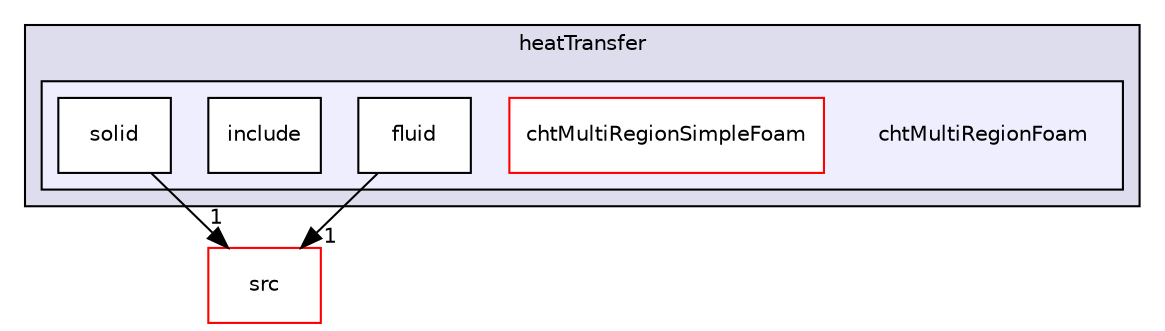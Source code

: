 digraph "applications/solvers/heatTransfer/chtMultiRegionFoam" {
  bgcolor=transparent;
  compound=true
  node [ fontsize="10", fontname="Helvetica"];
  edge [ labelfontsize="10", labelfontname="Helvetica"];
  subgraph clusterdir_faee72e18493b47f6f5cdf576f4c62ea {
    graph [ bgcolor="#ddddee", pencolor="black", label="heatTransfer" fontname="Helvetica", fontsize="10", URL="dir_faee72e18493b47f6f5cdf576f4c62ea.html"]
  subgraph clusterdir_b757d9b58d85b680e78ff2fbfc645379 {
    graph [ bgcolor="#eeeeff", pencolor="black", label="" URL="dir_b757d9b58d85b680e78ff2fbfc645379.html"];
    dir_b757d9b58d85b680e78ff2fbfc645379 [shape=plaintext label="chtMultiRegionFoam"];
    dir_7ecfd1dac3553496cb15f774e1c2dc42 [shape=box label="chtMultiRegionSimpleFoam" color="red" fillcolor="white" style="filled" URL="dir_7ecfd1dac3553496cb15f774e1c2dc42.html"];
    dir_f38701d3d3d3380a573c164d57b67c0d [shape=box label="fluid" color="black" fillcolor="white" style="filled" URL="dir_f38701d3d3d3380a573c164d57b67c0d.html"];
    dir_f98dc9ec75b4cbad8bbc63eda48ad930 [shape=box label="include" color="black" fillcolor="white" style="filled" URL="dir_f98dc9ec75b4cbad8bbc63eda48ad930.html"];
    dir_f9196e585d80e723775f2c3692e72bb2 [shape=box label="solid" color="black" fillcolor="white" style="filled" URL="dir_f9196e585d80e723775f2c3692e72bb2.html"];
  }
  }
  dir_68267d1309a1af8e8297ef4c3efbcdba [shape=box label="src" color="red" URL="dir_68267d1309a1af8e8297ef4c3efbcdba.html"];
  dir_f9196e585d80e723775f2c3692e72bb2->dir_68267d1309a1af8e8297ef4c3efbcdba [headlabel="1", labeldistance=1.5 headhref="dir_000074_000736.html"];
  dir_f38701d3d3d3380a573c164d57b67c0d->dir_68267d1309a1af8e8297ef4c3efbcdba [headlabel="1", labeldistance=1.5 headhref="dir_000041_000736.html"];
}
